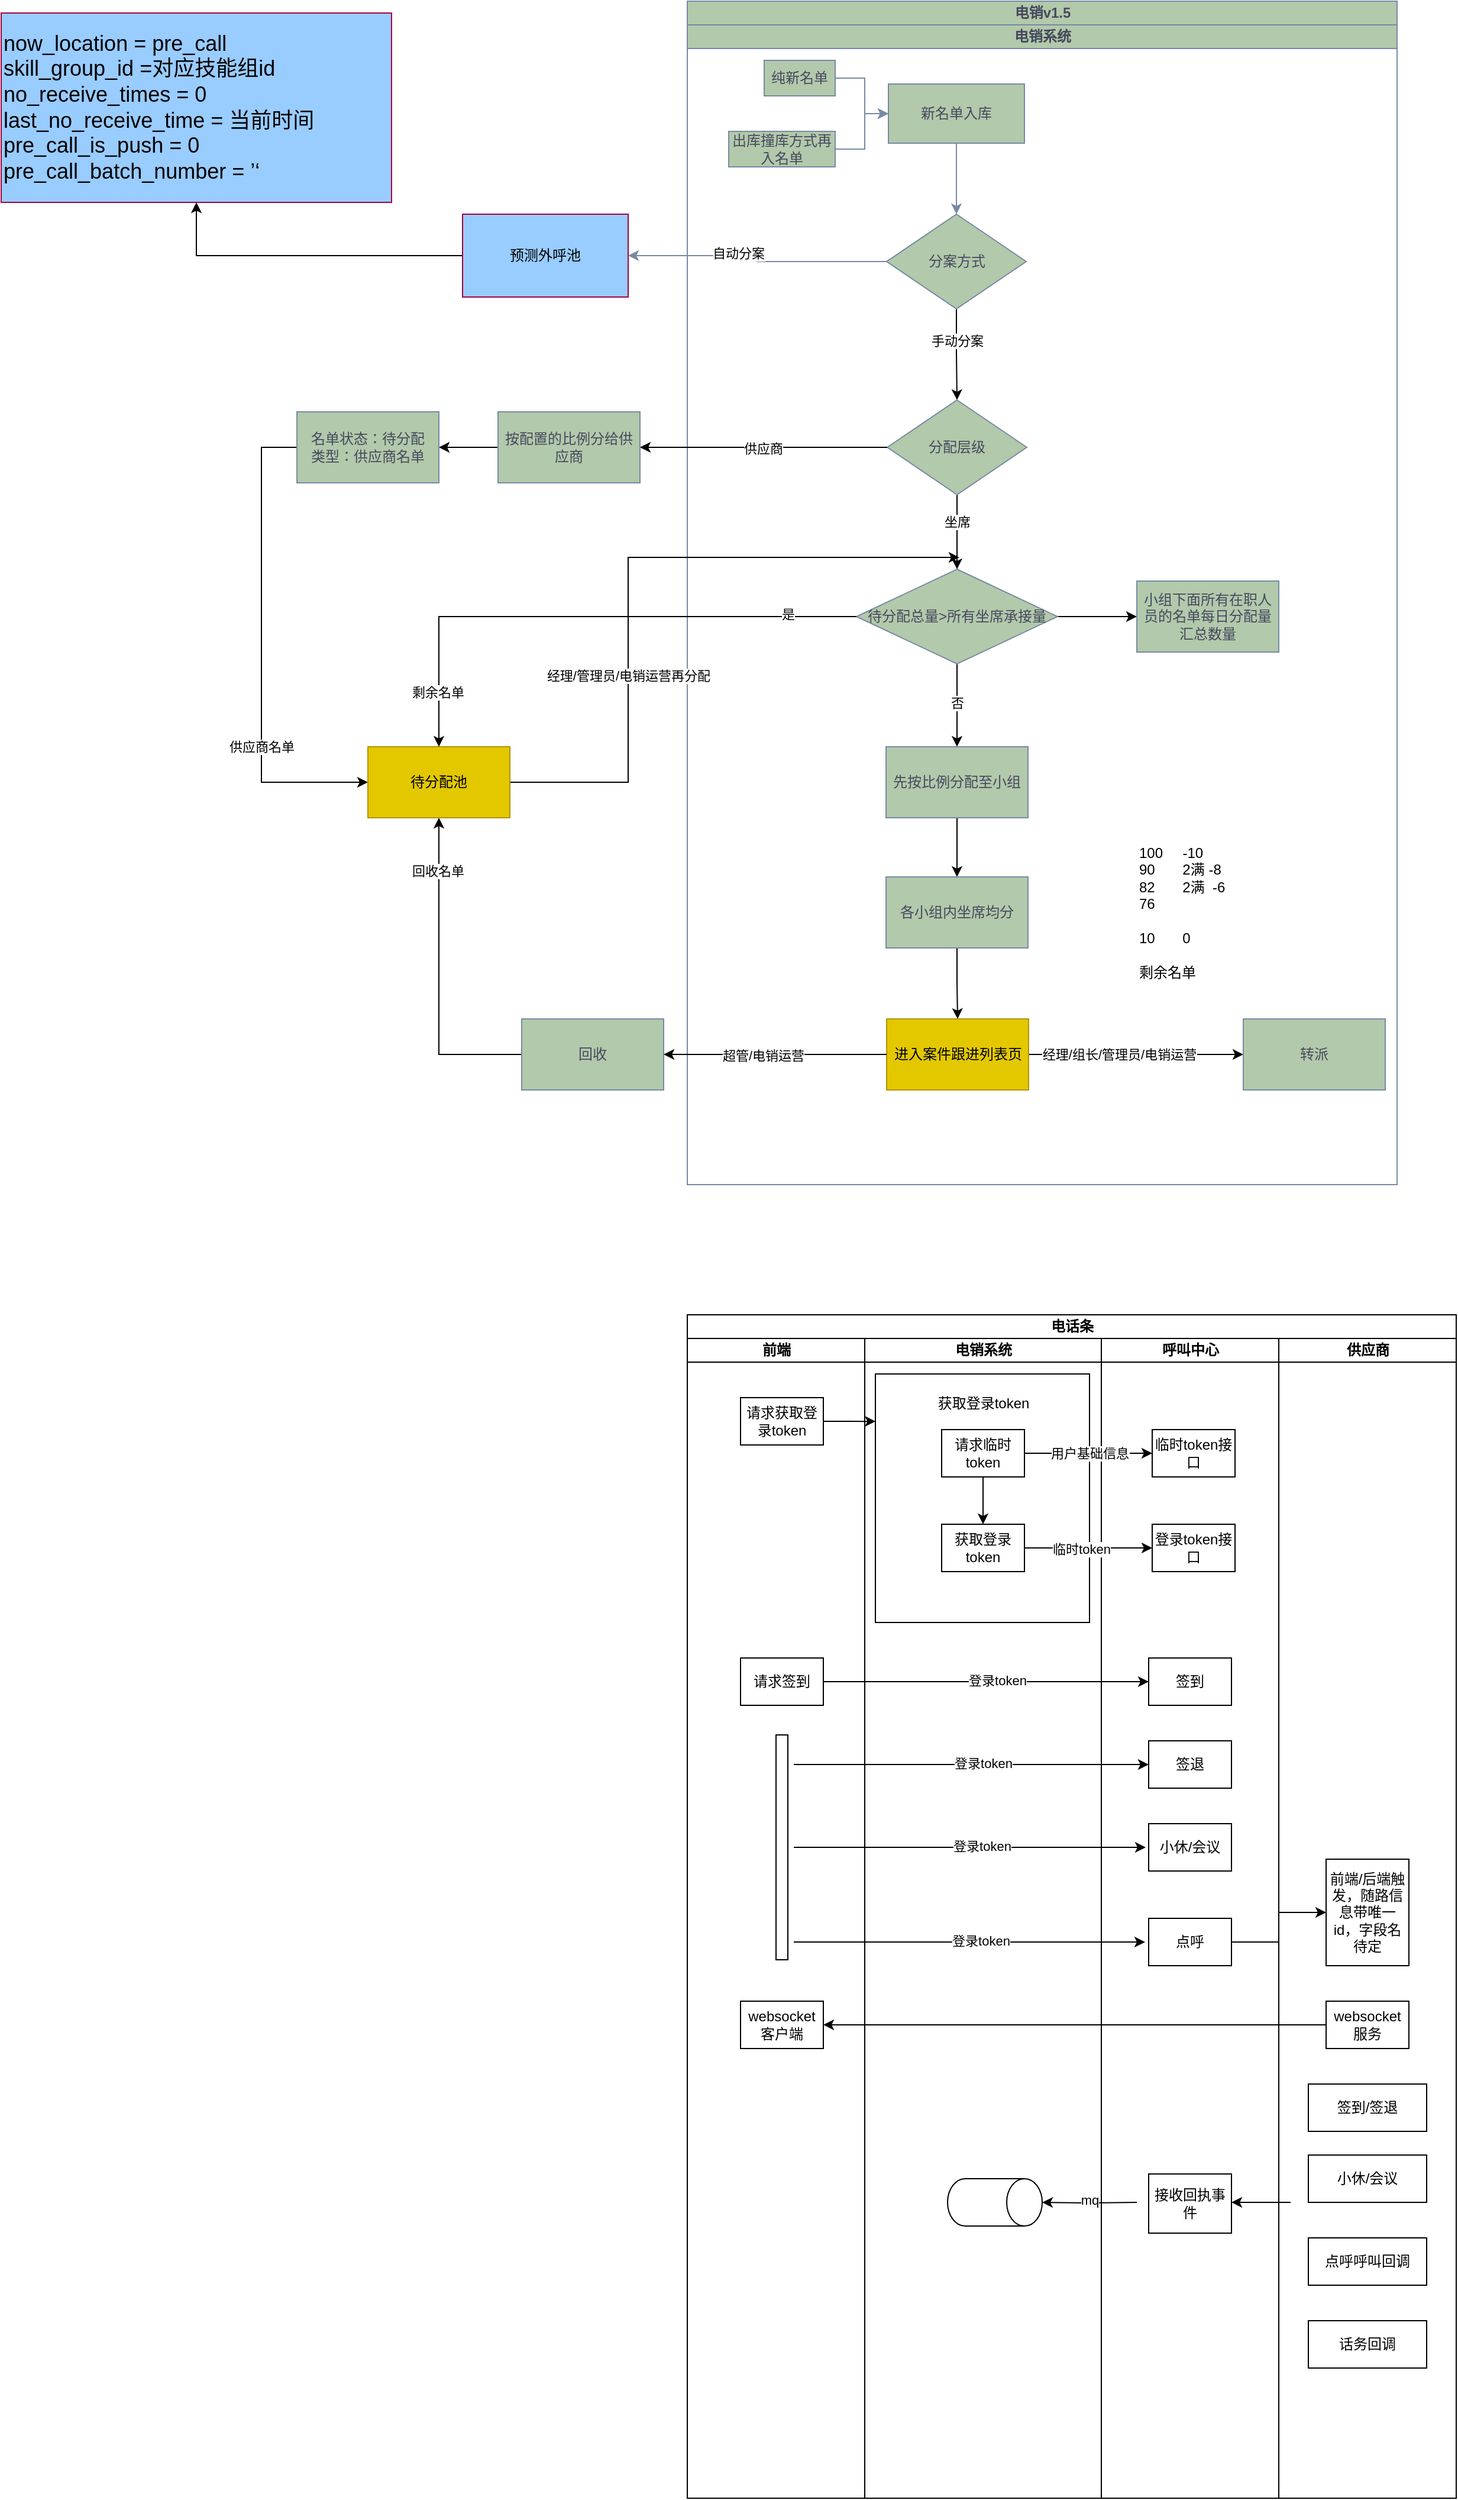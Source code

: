 <mxfile version="22.1.7" type="github">
  <diagram id="prtHgNgQTEPvFCAcTncT" name="Page-1">
    <mxGraphModel dx="2555" dy="1094" grid="1" gridSize="10" guides="1" tooltips="1" connect="1" arrows="1" fold="1" page="1" pageScale="1" pageWidth="827" pageHeight="1169" math="0" shadow="0">
      <root>
        <mxCell id="0" />
        <mxCell id="1" parent="0" />
        <mxCell id="u1YVipLCWvImAruFahIr-1" value="电销v1.5" style="swimlane;childLayout=stackLayout;resizeParent=1;resizeParentMax=0;startSize=20;html=1;labelBackgroundColor=none;fillColor=#B2C9AB;strokeColor=#788AA3;fontColor=#46495D;" parent="1" vertex="1">
          <mxGeometry x="150.0" y="220" width="600" height="1000" as="geometry" />
        </mxCell>
        <mxCell id="u1YVipLCWvImAruFahIr-2" value="电销系统" style="swimlane;startSize=20;html=1;labelBackgroundColor=none;fillColor=#B2C9AB;strokeColor=#788AA3;fontColor=#46495D;" parent="u1YVipLCWvImAruFahIr-1" vertex="1">
          <mxGeometry y="20" width="600" height="980" as="geometry" />
        </mxCell>
        <mxCell id="u1YVipLCWvImAruFahIr-12" style="edgeStyle=orthogonalEdgeStyle;rounded=0;orthogonalLoop=1;jettySize=auto;html=1;labelBackgroundColor=none;strokeColor=#788AA3;fontColor=default;" parent="u1YVipLCWvImAruFahIr-2" source="u1YVipLCWvImAruFahIr-5" edge="1">
          <mxGeometry relative="1" as="geometry">
            <mxPoint x="227.5" y="160.0" as="targetPoint" />
          </mxGeometry>
        </mxCell>
        <mxCell id="u1YVipLCWvImAruFahIr-5" value="新名单入库" style="rounded=0;whiteSpace=wrap;html=1;labelBackgroundColor=none;fillColor=#B2C9AB;strokeColor=#788AA3;fontColor=#46495D;" parent="u1YVipLCWvImAruFahIr-2" vertex="1">
          <mxGeometry x="170" y="50" width="115" height="50" as="geometry" />
        </mxCell>
        <mxCell id="u1YVipLCWvImAruFahIr-8" style="edgeStyle=orthogonalEdgeStyle;rounded=0;orthogonalLoop=1;jettySize=auto;html=1;entryX=0;entryY=0.5;entryDx=0;entryDy=0;labelBackgroundColor=none;strokeColor=#788AA3;fontColor=default;" parent="u1YVipLCWvImAruFahIr-2" source="u1YVipLCWvImAruFahIr-6" target="u1YVipLCWvImAruFahIr-5" edge="1">
          <mxGeometry relative="1" as="geometry">
            <Array as="points">
              <mxPoint x="150" y="45" />
              <mxPoint x="150" y="75" />
            </Array>
          </mxGeometry>
        </mxCell>
        <mxCell id="u1YVipLCWvImAruFahIr-6" value="纯新名单" style="rounded=0;whiteSpace=wrap;html=1;labelBackgroundColor=none;fillColor=#B2C9AB;strokeColor=#788AA3;fontColor=#46495D;" parent="u1YVipLCWvImAruFahIr-2" vertex="1">
          <mxGeometry x="65" y="30" width="60" height="30" as="geometry" />
        </mxCell>
        <mxCell id="u1YVipLCWvImAruFahIr-10" style="edgeStyle=orthogonalEdgeStyle;rounded=0;orthogonalLoop=1;jettySize=auto;html=1;entryX=0;entryY=0.5;entryDx=0;entryDy=0;labelBackgroundColor=none;strokeColor=#788AA3;fontColor=default;" parent="u1YVipLCWvImAruFahIr-2" source="u1YVipLCWvImAruFahIr-7" target="u1YVipLCWvImAruFahIr-5" edge="1">
          <mxGeometry relative="1" as="geometry">
            <Array as="points">
              <mxPoint x="150" y="105" />
              <mxPoint x="150" y="75" />
            </Array>
          </mxGeometry>
        </mxCell>
        <mxCell id="u1YVipLCWvImAruFahIr-7" value="出库撞库方式再入名单" style="rounded=0;whiteSpace=wrap;html=1;labelBackgroundColor=none;fillColor=#B2C9AB;strokeColor=#788AA3;fontColor=#46495D;" parent="u1YVipLCWvImAruFahIr-2" vertex="1">
          <mxGeometry x="35" y="90" width="90" height="30" as="geometry" />
        </mxCell>
        <mxCell id="zbJT8-ApV_Uyj_YICEEn-7" value="" style="edgeStyle=orthogonalEdgeStyle;rounded=0;orthogonalLoop=1;jettySize=auto;html=1;entryX=0.5;entryY=0;entryDx=0;entryDy=0;" parent="u1YVipLCWvImAruFahIr-2" source="u1YVipLCWvImAruFahIr-13" target="zbJT8-ApV_Uyj_YICEEn-9" edge="1">
          <mxGeometry relative="1" as="geometry">
            <mxPoint x="228.485" y="315" as="targetPoint" />
            <Array as="points">
              <mxPoint x="228" y="278" />
              <mxPoint x="228" y="320" />
            </Array>
          </mxGeometry>
        </mxCell>
        <mxCell id="zbJT8-ApV_Uyj_YICEEn-8" value="手动分案" style="edgeLabel;html=1;align=center;verticalAlign=middle;resizable=0;points=[];" parent="zbJT8-ApV_Uyj_YICEEn-7" vertex="1" connectable="0">
          <mxGeometry x="-0.315" relative="1" as="geometry">
            <mxPoint as="offset" />
          </mxGeometry>
        </mxCell>
        <mxCell id="u1YVipLCWvImAruFahIr-13" value="分案方式" style="rhombus;whiteSpace=wrap;html=1;labelBackgroundColor=none;fillColor=#B2C9AB;strokeColor=#788AA3;fontColor=#46495D;" parent="u1YVipLCWvImAruFahIr-2" vertex="1">
          <mxGeometry x="168.5" y="160" width="118" height="80" as="geometry" />
        </mxCell>
        <mxCell id="zbJT8-ApV_Uyj_YICEEn-14" value="" style="edgeStyle=orthogonalEdgeStyle;rounded=0;orthogonalLoop=1;jettySize=auto;html=1;entryX=0.5;entryY=0;entryDx=0;entryDy=0;" parent="u1YVipLCWvImAruFahIr-2" source="zbJT8-ApV_Uyj_YICEEn-9" target="zbJT8-ApV_Uyj_YICEEn-18" edge="1">
          <mxGeometry relative="1" as="geometry">
            <mxPoint x="228.485" y="457.0" as="targetPoint" />
          </mxGeometry>
        </mxCell>
        <mxCell id="zbJT8-ApV_Uyj_YICEEn-15" value="坐席" style="edgeLabel;html=1;align=center;verticalAlign=middle;resizable=0;points=[];" parent="zbJT8-ApV_Uyj_YICEEn-14" vertex="1" connectable="0">
          <mxGeometry x="-0.14" relative="1" as="geometry">
            <mxPoint y="-4" as="offset" />
          </mxGeometry>
        </mxCell>
        <mxCell id="zbJT8-ApV_Uyj_YICEEn-9" value="分配层级" style="rhombus;whiteSpace=wrap;html=1;labelBackgroundColor=none;fillColor=#B2C9AB;strokeColor=#788AA3;fontColor=#46495D;" parent="u1YVipLCWvImAruFahIr-2" vertex="1">
          <mxGeometry x="169" y="317" width="118" height="80" as="geometry" />
        </mxCell>
        <mxCell id="zbJT8-ApV_Uyj_YICEEn-20" value="" style="edgeStyle=orthogonalEdgeStyle;rounded=0;orthogonalLoop=1;jettySize=auto;html=1;" parent="u1YVipLCWvImAruFahIr-2" source="zbJT8-ApV_Uyj_YICEEn-18" target="zbJT8-ApV_Uyj_YICEEn-19" edge="1">
          <mxGeometry relative="1" as="geometry" />
        </mxCell>
        <mxCell id="zbJT8-ApV_Uyj_YICEEn-21" value="否" style="edgeLabel;html=1;align=center;verticalAlign=middle;resizable=0;points=[];" parent="zbJT8-ApV_Uyj_YICEEn-20" vertex="1" connectable="0">
          <mxGeometry x="-0.059" relative="1" as="geometry">
            <mxPoint as="offset" />
          </mxGeometry>
        </mxCell>
        <mxCell id="zbJT8-ApV_Uyj_YICEEn-25" value="" style="edgeStyle=orthogonalEdgeStyle;rounded=0;orthogonalLoop=1;jettySize=auto;html=1;" parent="u1YVipLCWvImAruFahIr-2" source="zbJT8-ApV_Uyj_YICEEn-18" target="zbJT8-ApV_Uyj_YICEEn-24" edge="1">
          <mxGeometry relative="1" as="geometry" />
        </mxCell>
        <mxCell id="zbJT8-ApV_Uyj_YICEEn-18" value="待分配总量&amp;gt;所有坐席承接量" style="rhombus;whiteSpace=wrap;html=1;labelBackgroundColor=none;fillColor=#B2C9AB;strokeColor=#788AA3;fontColor=#46495D;" parent="u1YVipLCWvImAruFahIr-2" vertex="1">
          <mxGeometry x="143" y="460" width="170" height="80" as="geometry" />
        </mxCell>
        <mxCell id="zbJT8-ApV_Uyj_YICEEn-27" value="" style="edgeStyle=orthogonalEdgeStyle;rounded=0;orthogonalLoop=1;jettySize=auto;html=1;" parent="u1YVipLCWvImAruFahIr-2" source="zbJT8-ApV_Uyj_YICEEn-19" target="zbJT8-ApV_Uyj_YICEEn-26" edge="1">
          <mxGeometry relative="1" as="geometry" />
        </mxCell>
        <mxCell id="zbJT8-ApV_Uyj_YICEEn-19" value="先按比例分配至小组" style="whiteSpace=wrap;html=1;fillColor=#B2C9AB;strokeColor=#788AA3;fontColor=#46495D;labelBackgroundColor=none;" parent="u1YVipLCWvImAruFahIr-2" vertex="1">
          <mxGeometry x="168" y="610" width="120" height="60" as="geometry" />
        </mxCell>
        <mxCell id="zbJT8-ApV_Uyj_YICEEn-24" value="小组下面所有在职人员的名单每日分配量汇总数量" style="whiteSpace=wrap;html=1;fillColor=#B2C9AB;strokeColor=#788AA3;fontColor=#46495D;labelBackgroundColor=none;" parent="u1YVipLCWvImAruFahIr-2" vertex="1">
          <mxGeometry x="380" y="470" width="120" height="60" as="geometry" />
        </mxCell>
        <mxCell id="zbJT8-ApV_Uyj_YICEEn-31" value="" style="edgeStyle=orthogonalEdgeStyle;rounded=0;orthogonalLoop=1;jettySize=auto;html=1;" parent="u1YVipLCWvImAruFahIr-2" source="zbJT8-ApV_Uyj_YICEEn-26" target="zbJT8-ApV_Uyj_YICEEn-30" edge="1">
          <mxGeometry relative="1" as="geometry" />
        </mxCell>
        <mxCell id="zbJT8-ApV_Uyj_YICEEn-26" value="各小组内坐席均分" style="whiteSpace=wrap;html=1;fillColor=#B2C9AB;strokeColor=#788AA3;fontColor=#46495D;labelBackgroundColor=none;" parent="u1YVipLCWvImAruFahIr-2" vertex="1">
          <mxGeometry x="168" y="720" width="120" height="60" as="geometry" />
        </mxCell>
        <mxCell id="zbJT8-ApV_Uyj_YICEEn-35" value="" style="edgeStyle=orthogonalEdgeStyle;rounded=0;orthogonalLoop=1;jettySize=auto;html=1;" parent="u1YVipLCWvImAruFahIr-2" source="zbJT8-ApV_Uyj_YICEEn-30" target="zbJT8-ApV_Uyj_YICEEn-34" edge="1">
          <mxGeometry relative="1" as="geometry" />
        </mxCell>
        <mxCell id="zbJT8-ApV_Uyj_YICEEn-36" value="经理/组长/管理员/电销运营" style="edgeLabel;html=1;align=center;verticalAlign=middle;resizable=0;points=[];" parent="zbJT8-ApV_Uyj_YICEEn-35" vertex="1" connectable="0">
          <mxGeometry x="-0.156" relative="1" as="geometry">
            <mxPoint as="offset" />
          </mxGeometry>
        </mxCell>
        <mxCell id="zbJT8-ApV_Uyj_YICEEn-30" value="进入案件跟进列表页" style="whiteSpace=wrap;html=1;fillColor=#e3c800;strokeColor=#B09500;fontColor=#000000;labelBackgroundColor=none;" parent="u1YVipLCWvImAruFahIr-2" vertex="1">
          <mxGeometry x="168.5" y="840" width="120" height="60" as="geometry" />
        </mxCell>
        <mxCell id="zbJT8-ApV_Uyj_YICEEn-34" value="转派" style="whiteSpace=wrap;html=1;fillColor=#B2C9AB;strokeColor=#788AA3;fontColor=#46495D;labelBackgroundColor=none;" parent="u1YVipLCWvImAruFahIr-2" vertex="1">
          <mxGeometry x="470" y="840" width="120" height="60" as="geometry" />
        </mxCell>
        <mxCell id="zbJT8-ApV_Uyj_YICEEn-43" style="edgeStyle=orthogonalEdgeStyle;rounded=0;orthogonalLoop=1;jettySize=auto;html=1;exitX=1;exitY=0.5;exitDx=0;exitDy=0;" parent="u1YVipLCWvImAruFahIr-2" source="zbJT8-ApV_Uyj_YICEEn-40" edge="1">
          <mxGeometry relative="1" as="geometry">
            <mxPoint x="-150" y="590" as="sourcePoint" />
            <mxPoint x="230.0" y="450" as="targetPoint" />
            <Array as="points">
              <mxPoint x="-50" y="640" />
              <mxPoint x="-50" y="450" />
            </Array>
          </mxGeometry>
        </mxCell>
        <mxCell id="zbJT8-ApV_Uyj_YICEEn-44" value="经理/管理员/电销运营再分配" style="edgeLabel;html=1;align=center;verticalAlign=middle;resizable=0;points=[];" parent="zbJT8-ApV_Uyj_YICEEn-43" vertex="1" connectable="0">
          <mxGeometry x="-0.491" y="1" relative="1" as="geometry">
            <mxPoint x="1" y="-45" as="offset" />
          </mxGeometry>
        </mxCell>
        <mxCell id="x5fJgK1X47zH9QWcjAre-75" value="100&amp;nbsp; &amp;nbsp; &amp;nbsp;-10&lt;br&gt;90&amp;nbsp; &amp;nbsp; &amp;nbsp; &amp;nbsp;2满 -8&lt;br&gt;82&amp;nbsp; &amp;nbsp; &amp;nbsp; &amp;nbsp;2满&amp;nbsp; -6&lt;br&gt;76&lt;br&gt;&lt;br&gt;10&amp;nbsp; &amp;nbsp; &amp;nbsp; &amp;nbsp;0&lt;br&gt;&lt;br&gt;剩余名单" style="text;html=1;align=left;verticalAlign=middle;resizable=0;points=[];autosize=1;strokeColor=none;fillColor=none;" parent="u1YVipLCWvImAruFahIr-2" vertex="1">
          <mxGeometry x="380.0" y="685" width="100" height="130" as="geometry" />
        </mxCell>
        <mxCell id="zbJT8-ApV_Uyj_YICEEn-5" value="" style="edgeStyle=orthogonalEdgeStyle;rounded=0;orthogonalLoop=1;jettySize=auto;html=1;" parent="1" source="u1YVipLCWvImAruFahIr-18" target="zbJT8-ApV_Uyj_YICEEn-4" edge="1">
          <mxGeometry relative="1" as="geometry" />
        </mxCell>
        <mxCell id="u1YVipLCWvImAruFahIr-18" value="&lt;font color=&quot;#000000&quot;&gt;预测外呼池&lt;/font&gt;" style="whiteSpace=wrap;html=1;fillColor=#99CCFF;strokeColor=#A50040;labelBackgroundColor=none;fontColor=#ffffff;gradientColor=none;" parent="1" vertex="1">
          <mxGeometry x="-40" y="400" width="140" height="70" as="geometry" />
        </mxCell>
        <mxCell id="u1YVipLCWvImAruFahIr-19" value="" style="edgeStyle=orthogonalEdgeStyle;rounded=0;orthogonalLoop=1;jettySize=auto;html=1;labelBackgroundColor=none;strokeColor=#788AA3;fontColor=default;" parent="1" source="u1YVipLCWvImAruFahIr-13" target="u1YVipLCWvImAruFahIr-18" edge="1">
          <mxGeometry relative="1" as="geometry" />
        </mxCell>
        <mxCell id="zbJT8-ApV_Uyj_YICEEn-1" value="自动分案" style="edgeLabel;html=1;align=center;verticalAlign=middle;resizable=0;points=[];" parent="u1YVipLCWvImAruFahIr-19" vertex="1" connectable="0">
          <mxGeometry x="0.168" y="-2" relative="1" as="geometry">
            <mxPoint as="offset" />
          </mxGeometry>
        </mxCell>
        <mxCell id="zbJT8-ApV_Uyj_YICEEn-4" value="&lt;font style=&quot;font-size: 18px;&quot; color=&quot;#000000&quot;&gt;now_location = pre_call&lt;br&gt;skill_group_id =对应技能组id&lt;br&gt;no_receive_times = 0&lt;br&gt;last_no_receive_time = 当前时间&lt;br&gt;pre_call_is_push = 0&lt;br&gt;pre_call_batch_number = ’‘&lt;br&gt;&lt;/font&gt;" style="html=1;fillColor=#99CCFF;strokeColor=#A50040;labelBackgroundColor=none;fontColor=#ffffff;whiteSpace=wrap;align=left;" parent="1" vertex="1">
          <mxGeometry x="-430" y="230" width="330" height="160" as="geometry" />
        </mxCell>
        <mxCell id="zbJT8-ApV_Uyj_YICEEn-17" style="edgeStyle=orthogonalEdgeStyle;rounded=0;orthogonalLoop=1;jettySize=auto;html=1;entryX=1;entryY=0.5;entryDx=0;entryDy=0;" parent="1" source="zbJT8-ApV_Uyj_YICEEn-10" target="zbJT8-ApV_Uyj_YICEEn-16" edge="1">
          <mxGeometry relative="1" as="geometry" />
        </mxCell>
        <mxCell id="zbJT8-ApV_Uyj_YICEEn-10" value="按配置的比例分给供应商" style="whiteSpace=wrap;html=1;fillColor=#B2C9AB;strokeColor=#788AA3;fontColor=#46495D;labelBackgroundColor=none;" parent="1" vertex="1">
          <mxGeometry x="-10.0" y="567" width="120" height="60" as="geometry" />
        </mxCell>
        <mxCell id="zbJT8-ApV_Uyj_YICEEn-11" value="" style="edgeStyle=orthogonalEdgeStyle;rounded=0;orthogonalLoop=1;jettySize=auto;html=1;" parent="1" source="zbJT8-ApV_Uyj_YICEEn-9" target="zbJT8-ApV_Uyj_YICEEn-10" edge="1">
          <mxGeometry relative="1" as="geometry" />
        </mxCell>
        <mxCell id="zbJT8-ApV_Uyj_YICEEn-12" value="供应商" style="edgeLabel;html=1;align=center;verticalAlign=middle;resizable=0;points=[];" parent="zbJT8-ApV_Uyj_YICEEn-11" vertex="1" connectable="0">
          <mxGeometry x="0.003" y="1" relative="1" as="geometry">
            <mxPoint as="offset" />
          </mxGeometry>
        </mxCell>
        <mxCell id="zbJT8-ApV_Uyj_YICEEn-41" style="edgeStyle=orthogonalEdgeStyle;rounded=0;orthogonalLoop=1;jettySize=auto;html=1;entryX=0;entryY=0.5;entryDx=0;entryDy=0;" parent="1" source="zbJT8-ApV_Uyj_YICEEn-16" target="zbJT8-ApV_Uyj_YICEEn-40" edge="1">
          <mxGeometry relative="1" as="geometry">
            <Array as="points">
              <mxPoint x="-210" y="597" />
              <mxPoint x="-210" y="880" />
            </Array>
          </mxGeometry>
        </mxCell>
        <mxCell id="zbJT8-ApV_Uyj_YICEEn-49" value="供应商名单" style="edgeLabel;html=1;align=center;verticalAlign=middle;resizable=0;points=[];" parent="zbJT8-ApV_Uyj_YICEEn-41" vertex="1" connectable="0">
          <mxGeometry x="0.679" y="3" relative="1" as="geometry">
            <mxPoint x="-26" y="-27" as="offset" />
          </mxGeometry>
        </mxCell>
        <mxCell id="zbJT8-ApV_Uyj_YICEEn-16" value="名单状态：待分配&lt;br&gt;类型：供应商名单" style="whiteSpace=wrap;html=1;fillColor=#B2C9AB;strokeColor=#788AA3;fontColor=#46495D;labelBackgroundColor=none;" parent="1" vertex="1">
          <mxGeometry x="-180.0" y="567" width="120" height="60" as="geometry" />
        </mxCell>
        <mxCell id="zbJT8-ApV_Uyj_YICEEn-42" style="edgeStyle=orthogonalEdgeStyle;rounded=0;orthogonalLoop=1;jettySize=auto;html=1;entryX=0.5;entryY=1;entryDx=0;entryDy=0;" parent="1" source="zbJT8-ApV_Uyj_YICEEn-37" target="zbJT8-ApV_Uyj_YICEEn-40" edge="1">
          <mxGeometry relative="1" as="geometry" />
        </mxCell>
        <mxCell id="zbJT8-ApV_Uyj_YICEEn-48" value="回收名单" style="edgeLabel;html=1;align=center;verticalAlign=middle;resizable=0;points=[];" parent="zbJT8-ApV_Uyj_YICEEn-42" vertex="1" connectable="0">
          <mxGeometry x="0.665" y="1" relative="1" as="geometry">
            <mxPoint as="offset" />
          </mxGeometry>
        </mxCell>
        <mxCell id="zbJT8-ApV_Uyj_YICEEn-37" value="回收" style="whiteSpace=wrap;html=1;fillColor=#B2C9AB;strokeColor=#788AA3;fontColor=#46495D;labelBackgroundColor=none;" parent="1" vertex="1">
          <mxGeometry x="10" y="1080" width="120" height="60" as="geometry" />
        </mxCell>
        <mxCell id="zbJT8-ApV_Uyj_YICEEn-38" style="edgeStyle=orthogonalEdgeStyle;rounded=0;orthogonalLoop=1;jettySize=auto;html=1;" parent="1" source="zbJT8-ApV_Uyj_YICEEn-30" target="zbJT8-ApV_Uyj_YICEEn-37" edge="1">
          <mxGeometry relative="1" as="geometry" />
        </mxCell>
        <mxCell id="zbJT8-ApV_Uyj_YICEEn-39" value="超管/电销运营" style="edgeLabel;html=1;align=center;verticalAlign=middle;resizable=0;points=[];" parent="zbJT8-ApV_Uyj_YICEEn-38" vertex="1" connectable="0">
          <mxGeometry x="0.11" y="1" relative="1" as="geometry">
            <mxPoint as="offset" />
          </mxGeometry>
        </mxCell>
        <mxCell id="zbJT8-ApV_Uyj_YICEEn-40" value="待分配池" style="whiteSpace=wrap;html=1;fillColor=#e3c800;strokeColor=#B09500;fontColor=#000000;labelBackgroundColor=none;" parent="1" vertex="1">
          <mxGeometry x="-120.0" y="850" width="120" height="60" as="geometry" />
        </mxCell>
        <mxCell id="zbJT8-ApV_Uyj_YICEEn-45" style="edgeStyle=orthogonalEdgeStyle;rounded=0;orthogonalLoop=1;jettySize=auto;html=1;entryX=0.5;entryY=0;entryDx=0;entryDy=0;" parent="1" source="zbJT8-ApV_Uyj_YICEEn-18" target="zbJT8-ApV_Uyj_YICEEn-40" edge="1">
          <mxGeometry relative="1" as="geometry" />
        </mxCell>
        <mxCell id="zbJT8-ApV_Uyj_YICEEn-46" value="是" style="edgeLabel;html=1;align=center;verticalAlign=middle;resizable=0;points=[];" parent="zbJT8-ApV_Uyj_YICEEn-45" vertex="1" connectable="0">
          <mxGeometry x="-0.748" y="-2" relative="1" as="geometry">
            <mxPoint as="offset" />
          </mxGeometry>
        </mxCell>
        <mxCell id="zbJT8-ApV_Uyj_YICEEn-47" value="剩余名单" style="edgeLabel;html=1;align=center;verticalAlign=middle;resizable=0;points=[];" parent="zbJT8-ApV_Uyj_YICEEn-45" vertex="1" connectable="0">
          <mxGeometry x="0.801" y="-1" relative="1" as="geometry">
            <mxPoint as="offset" />
          </mxGeometry>
        </mxCell>
        <mxCell id="x5fJgK1X47zH9QWcjAre-6" value="电话条" style="swimlane;childLayout=stackLayout;resizeParent=1;resizeParentMax=0;startSize=20;html=1;" parent="1" vertex="1">
          <mxGeometry x="150.0" y="1330" width="650" height="1000" as="geometry" />
        </mxCell>
        <mxCell id="x5fJgK1X47zH9QWcjAre-7" value="前端" style="swimlane;startSize=20;html=1;" parent="x5fJgK1X47zH9QWcjAre-6" vertex="1">
          <mxGeometry y="20" width="150" height="980" as="geometry" />
        </mxCell>
        <mxCell id="x5fJgK1X47zH9QWcjAre-12" value="请求获取登录token" style="rounded=0;whiteSpace=wrap;html=1;" parent="x5fJgK1X47zH9QWcjAre-7" vertex="1">
          <mxGeometry x="45" y="50" width="70" height="40" as="geometry" />
        </mxCell>
        <mxCell id="x5fJgK1X47zH9QWcjAre-27" value="请求签到" style="rounded=0;whiteSpace=wrap;html=1;" parent="x5fJgK1X47zH9QWcjAre-7" vertex="1">
          <mxGeometry x="45" y="270" width="70" height="40" as="geometry" />
        </mxCell>
        <mxCell id="x5fJgK1X47zH9QWcjAre-39" value="websocket客户端" style="rounded=0;whiteSpace=wrap;html=1;" parent="x5fJgK1X47zH9QWcjAre-7" vertex="1">
          <mxGeometry x="45" y="560" width="70" height="40" as="geometry" />
        </mxCell>
        <mxCell id="x5fJgK1X47zH9QWcjAre-41" style="edgeStyle=orthogonalEdgeStyle;rounded=0;orthogonalLoop=1;jettySize=auto;html=1;entryX=0;entryY=0.5;entryDx=0;entryDy=0;" parent="x5fJgK1X47zH9QWcjAre-7" edge="1">
          <mxGeometry relative="1" as="geometry">
            <mxPoint x="90.0" y="360" as="sourcePoint" />
            <mxPoint x="390" y="360" as="targetPoint" />
          </mxGeometry>
        </mxCell>
        <mxCell id="x5fJgK1X47zH9QWcjAre-42" value="登录token" style="edgeLabel;html=1;align=center;verticalAlign=middle;resizable=0;points=[];" parent="x5fJgK1X47zH9QWcjAre-41" vertex="1" connectable="0">
          <mxGeometry x="0.065" y="1" relative="1" as="geometry">
            <mxPoint as="offset" />
          </mxGeometry>
        </mxCell>
        <mxCell id="x5fJgK1X47zH9QWcjAre-47" value="" style="html=1;points=[[0,0,0,0,5],[0,1,0,0,-5],[1,0,0,0,5],[1,1,0,0,-5]];perimeter=orthogonalPerimeter;outlineConnect=0;targetShapes=umlLifeline;portConstraint=eastwest;newEdgeStyle={&quot;curved&quot;:0,&quot;rounded&quot;:0};" parent="x5fJgK1X47zH9QWcjAre-7" vertex="1">
          <mxGeometry x="75" y="335" width="10" height="190" as="geometry" />
        </mxCell>
        <mxCell id="x5fJgK1X47zH9QWcjAre-8" value="电销系统" style="swimlane;startSize=20;html=1;" parent="x5fJgK1X47zH9QWcjAre-6" vertex="1">
          <mxGeometry x="150" y="20" width="200" height="980" as="geometry" />
        </mxCell>
        <mxCell id="x5fJgK1X47zH9QWcjAre-13" value="" style="rounded=0;whiteSpace=wrap;html=1;" parent="x5fJgK1X47zH9QWcjAre-8" vertex="1">
          <mxGeometry x="9" y="30" width="181" height="210" as="geometry" />
        </mxCell>
        <mxCell id="x5fJgK1X47zH9QWcjAre-23" style="edgeStyle=orthogonalEdgeStyle;rounded=0;orthogonalLoop=1;jettySize=auto;html=1;entryX=0.5;entryY=0;entryDx=0;entryDy=0;" parent="x5fJgK1X47zH9QWcjAre-8" source="x5fJgK1X47zH9QWcjAre-17" target="x5fJgK1X47zH9QWcjAre-20" edge="1">
          <mxGeometry relative="1" as="geometry" />
        </mxCell>
        <mxCell id="x5fJgK1X47zH9QWcjAre-17" value="请求临时token" style="rounded=0;whiteSpace=wrap;html=1;" parent="x5fJgK1X47zH9QWcjAre-8" vertex="1">
          <mxGeometry x="65" y="77" width="70" height="40" as="geometry" />
        </mxCell>
        <mxCell id="x5fJgK1X47zH9QWcjAre-20" value="获取登录token" style="rounded=0;whiteSpace=wrap;html=1;" parent="x5fJgK1X47zH9QWcjAre-8" vertex="1">
          <mxGeometry x="65" y="157" width="70" height="40" as="geometry" />
        </mxCell>
        <mxCell id="x5fJgK1X47zH9QWcjAre-24" value="获取登录token" style="text;html=1;align=center;verticalAlign=middle;resizable=0;points=[];autosize=1;strokeColor=none;fillColor=none;" parent="x5fJgK1X47zH9QWcjAre-8" vertex="1">
          <mxGeometry x="50.0" y="40" width="100" height="30" as="geometry" />
        </mxCell>
        <mxCell id="x5fJgK1X47zH9QWcjAre-43" style="edgeStyle=orthogonalEdgeStyle;rounded=0;orthogonalLoop=1;jettySize=auto;html=1;entryX=0;entryY=0.5;entryDx=0;entryDy=0;" parent="x5fJgK1X47zH9QWcjAre-8" edge="1">
          <mxGeometry relative="1" as="geometry">
            <mxPoint x="-60.0" y="430" as="sourcePoint" />
            <mxPoint x="237.5" y="430" as="targetPoint" />
          </mxGeometry>
        </mxCell>
        <mxCell id="x5fJgK1X47zH9QWcjAre-44" value="登录token" style="edgeLabel;html=1;align=center;verticalAlign=middle;resizable=0;points=[];" parent="x5fJgK1X47zH9QWcjAre-43" vertex="1" connectable="0">
          <mxGeometry x="0.065" y="1" relative="1" as="geometry">
            <mxPoint as="offset" />
          </mxGeometry>
        </mxCell>
        <mxCell id="x5fJgK1X47zH9QWcjAre-45" style="edgeStyle=orthogonalEdgeStyle;rounded=0;orthogonalLoop=1;jettySize=auto;html=1;entryX=0;entryY=0.5;entryDx=0;entryDy=0;" parent="x5fJgK1X47zH9QWcjAre-8" edge="1">
          <mxGeometry relative="1" as="geometry">
            <mxPoint x="-60.0" y="510" as="sourcePoint" />
            <mxPoint x="237" y="510" as="targetPoint" />
          </mxGeometry>
        </mxCell>
        <mxCell id="x5fJgK1X47zH9QWcjAre-46" value="登录token" style="edgeLabel;html=1;align=center;verticalAlign=middle;resizable=0;points=[];" parent="x5fJgK1X47zH9QWcjAre-45" vertex="1" connectable="0">
          <mxGeometry x="0.065" y="1" relative="1" as="geometry">
            <mxPoint as="offset" />
          </mxGeometry>
        </mxCell>
        <mxCell id="x5fJgK1X47zH9QWcjAre-57" value="" style="shape=cylinder3;whiteSpace=wrap;html=1;boundedLbl=1;backgroundOutline=1;size=15;rotation=90;" parent="x5fJgK1X47zH9QWcjAre-8" vertex="1">
          <mxGeometry x="90" y="690" width="40" height="80" as="geometry" />
        </mxCell>
        <mxCell id="x5fJgK1X47zH9QWcjAre-9" value="呼叫中心" style="swimlane;startSize=20;html=1;" parent="x5fJgK1X47zH9QWcjAre-6" vertex="1">
          <mxGeometry x="350" y="20" width="150" height="980" as="geometry" />
        </mxCell>
        <mxCell id="x5fJgK1X47zH9QWcjAre-14" value="临时token接口" style="rounded=0;whiteSpace=wrap;html=1;" parent="x5fJgK1X47zH9QWcjAre-9" vertex="1">
          <mxGeometry x="43" y="77" width="70" height="40" as="geometry" />
        </mxCell>
        <mxCell id="x5fJgK1X47zH9QWcjAre-15" value="登录token接口" style="rounded=0;whiteSpace=wrap;html=1;" parent="x5fJgK1X47zH9QWcjAre-9" vertex="1">
          <mxGeometry x="43" y="157" width="70" height="40" as="geometry" />
        </mxCell>
        <mxCell id="x5fJgK1X47zH9QWcjAre-26" value="签到" style="rounded=0;whiteSpace=wrap;html=1;" parent="x5fJgK1X47zH9QWcjAre-9" vertex="1">
          <mxGeometry x="40" y="270" width="70" height="40" as="geometry" />
        </mxCell>
        <mxCell id="x5fJgK1X47zH9QWcjAre-34" value="签退" style="rounded=0;whiteSpace=wrap;html=1;" parent="x5fJgK1X47zH9QWcjAre-9" vertex="1">
          <mxGeometry x="40" y="340" width="70" height="40" as="geometry" />
        </mxCell>
        <mxCell id="x5fJgK1X47zH9QWcjAre-35" value="小休/会议" style="rounded=0;whiteSpace=wrap;html=1;" parent="x5fJgK1X47zH9QWcjAre-9" vertex="1">
          <mxGeometry x="40" y="410" width="70" height="40" as="geometry" />
        </mxCell>
        <mxCell id="x5fJgK1X47zH9QWcjAre-37" value="点呼" style="rounded=0;whiteSpace=wrap;html=1;" parent="x5fJgK1X47zH9QWcjAre-9" vertex="1">
          <mxGeometry x="40" y="490" width="70" height="40" as="geometry" />
        </mxCell>
        <mxCell id="x5fJgK1X47zH9QWcjAre-50" value="" style="endArrow=classic;html=1;rounded=0;" parent="x5fJgK1X47zH9QWcjAre-9" edge="1">
          <mxGeometry width="50" height="50" relative="1" as="geometry">
            <mxPoint x="160.0" y="730" as="sourcePoint" />
            <mxPoint x="110.0" y="730" as="targetPoint" />
          </mxGeometry>
        </mxCell>
        <mxCell id="x5fJgK1X47zH9QWcjAre-60" value="接收回执事件" style="rounded=0;whiteSpace=wrap;html=1;" parent="x5fJgK1X47zH9QWcjAre-9" vertex="1">
          <mxGeometry x="40" y="706" width="70" height="50" as="geometry" />
        </mxCell>
        <mxCell id="x5fJgK1X47zH9QWcjAre-10" value="供应商" style="swimlane;startSize=20;html=1;" parent="x5fJgK1X47zH9QWcjAre-6" vertex="1">
          <mxGeometry x="500" y="20" width="150" height="980" as="geometry" />
        </mxCell>
        <mxCell id="x5fJgK1X47zH9QWcjAre-38" value="websocket服务" style="rounded=0;whiteSpace=wrap;html=1;" parent="x5fJgK1X47zH9QWcjAre-10" vertex="1">
          <mxGeometry x="40" y="560" width="70" height="40" as="geometry" />
        </mxCell>
        <mxCell id="x5fJgK1X47zH9QWcjAre-52" value="签到/签退" style="rounded=0;whiteSpace=wrap;html=1;" parent="x5fJgK1X47zH9QWcjAre-10" vertex="1">
          <mxGeometry x="25" y="630" width="100" height="40" as="geometry" />
        </mxCell>
        <mxCell id="x5fJgK1X47zH9QWcjAre-53" value="点呼呼叫回调" style="rounded=0;whiteSpace=wrap;html=1;" parent="x5fJgK1X47zH9QWcjAre-10" vertex="1">
          <mxGeometry x="25" y="760" width="100" height="40" as="geometry" />
        </mxCell>
        <mxCell id="x5fJgK1X47zH9QWcjAre-54" value="小休/会议" style="rounded=0;whiteSpace=wrap;html=1;" parent="x5fJgK1X47zH9QWcjAre-10" vertex="1">
          <mxGeometry x="25" y="690" width="100" height="40" as="geometry" />
        </mxCell>
        <mxCell id="x5fJgK1X47zH9QWcjAre-61" value="前端/后端触发，随路信息带唯一id，字段名待定" style="rounded=0;whiteSpace=wrap;html=1;" parent="x5fJgK1X47zH9QWcjAre-10" vertex="1">
          <mxGeometry x="40" y="440" width="70" height="90" as="geometry" />
        </mxCell>
        <mxCell id="x5fJgK1X47zH9QWcjAre-71" value="话务回调" style="rounded=0;whiteSpace=wrap;html=1;" parent="x5fJgK1X47zH9QWcjAre-10" vertex="1">
          <mxGeometry x="25" y="830" width="100" height="40" as="geometry" />
        </mxCell>
        <mxCell id="x5fJgK1X47zH9QWcjAre-18" style="edgeStyle=orthogonalEdgeStyle;rounded=0;orthogonalLoop=1;jettySize=auto;html=1;entryX=0;entryY=0.5;entryDx=0;entryDy=0;" parent="x5fJgK1X47zH9QWcjAre-6" source="x5fJgK1X47zH9QWcjAre-17" target="x5fJgK1X47zH9QWcjAre-14" edge="1">
          <mxGeometry relative="1" as="geometry" />
        </mxCell>
        <mxCell id="x5fJgK1X47zH9QWcjAre-19" value="用户基础信息" style="edgeLabel;html=1;align=center;verticalAlign=middle;resizable=0;points=[];" parent="x5fJgK1X47zH9QWcjAre-18" vertex="1" connectable="0">
          <mxGeometry x="-0.284" y="-1" relative="1" as="geometry">
            <mxPoint x="16" y="-1" as="offset" />
          </mxGeometry>
        </mxCell>
        <mxCell id="x5fJgK1X47zH9QWcjAre-21" style="edgeStyle=orthogonalEdgeStyle;rounded=0;orthogonalLoop=1;jettySize=auto;html=1;entryX=0;entryY=0.5;entryDx=0;entryDy=0;" parent="x5fJgK1X47zH9QWcjAre-6" source="x5fJgK1X47zH9QWcjAre-20" target="x5fJgK1X47zH9QWcjAre-15" edge="1">
          <mxGeometry relative="1" as="geometry" />
        </mxCell>
        <mxCell id="x5fJgK1X47zH9QWcjAre-22" value="临时token" style="edgeLabel;html=1;align=center;verticalAlign=middle;resizable=0;points=[];" parent="x5fJgK1X47zH9QWcjAre-21" vertex="1" connectable="0">
          <mxGeometry x="-0.12" y="-1" relative="1" as="geometry">
            <mxPoint as="offset" />
          </mxGeometry>
        </mxCell>
        <mxCell id="x5fJgK1X47zH9QWcjAre-25" style="edgeStyle=orthogonalEdgeStyle;rounded=0;orthogonalLoop=1;jettySize=auto;html=1;entryX=0.001;entryY=0.191;entryDx=0;entryDy=0;entryPerimeter=0;" parent="x5fJgK1X47zH9QWcjAre-6" source="x5fJgK1X47zH9QWcjAre-12" target="x5fJgK1X47zH9QWcjAre-13" edge="1">
          <mxGeometry relative="1" as="geometry" />
        </mxCell>
        <mxCell id="x5fJgK1X47zH9QWcjAre-28" style="edgeStyle=orthogonalEdgeStyle;rounded=0;orthogonalLoop=1;jettySize=auto;html=1;entryX=0;entryY=0.5;entryDx=0;entryDy=0;" parent="x5fJgK1X47zH9QWcjAre-6" source="x5fJgK1X47zH9QWcjAre-27" target="x5fJgK1X47zH9QWcjAre-26" edge="1">
          <mxGeometry relative="1" as="geometry" />
        </mxCell>
        <mxCell id="x5fJgK1X47zH9QWcjAre-29" value="登录token" style="edgeLabel;html=1;align=center;verticalAlign=middle;resizable=0;points=[];" parent="x5fJgK1X47zH9QWcjAre-28" vertex="1" connectable="0">
          <mxGeometry x="0.065" y="1" relative="1" as="geometry">
            <mxPoint as="offset" />
          </mxGeometry>
        </mxCell>
        <mxCell id="x5fJgK1X47zH9QWcjAre-40" style="edgeStyle=orthogonalEdgeStyle;rounded=0;orthogonalLoop=1;jettySize=auto;html=1;" parent="x5fJgK1X47zH9QWcjAre-6" source="x5fJgK1X47zH9QWcjAre-38" target="x5fJgK1X47zH9QWcjAre-39" edge="1">
          <mxGeometry relative="1" as="geometry" />
        </mxCell>
        <mxCell id="x5fJgK1X47zH9QWcjAre-58" style="edgeStyle=orthogonalEdgeStyle;rounded=0;orthogonalLoop=1;jettySize=auto;html=1;entryX=0.5;entryY=0;entryDx=0;entryDy=0;entryPerimeter=0;" parent="x5fJgK1X47zH9QWcjAre-6" target="x5fJgK1X47zH9QWcjAre-57" edge="1">
          <mxGeometry relative="1" as="geometry">
            <mxPoint x="380" y="750" as="sourcePoint" />
          </mxGeometry>
        </mxCell>
        <mxCell id="x5fJgK1X47zH9QWcjAre-59" value="mq" style="edgeLabel;html=1;align=center;verticalAlign=middle;resizable=0;points=[];" parent="x5fJgK1X47zH9QWcjAre-58" vertex="1" connectable="0">
          <mxGeometry x="0.024" y="-2" relative="1" as="geometry">
            <mxPoint as="offset" />
          </mxGeometry>
        </mxCell>
        <mxCell id="x5fJgK1X47zH9QWcjAre-62" value="" style="edgeStyle=orthogonalEdgeStyle;rounded=0;orthogonalLoop=1;jettySize=auto;html=1;" parent="x5fJgK1X47zH9QWcjAre-6" source="x5fJgK1X47zH9QWcjAre-37" target="x5fJgK1X47zH9QWcjAre-61" edge="1">
          <mxGeometry relative="1" as="geometry" />
        </mxCell>
      </root>
    </mxGraphModel>
  </diagram>
</mxfile>
